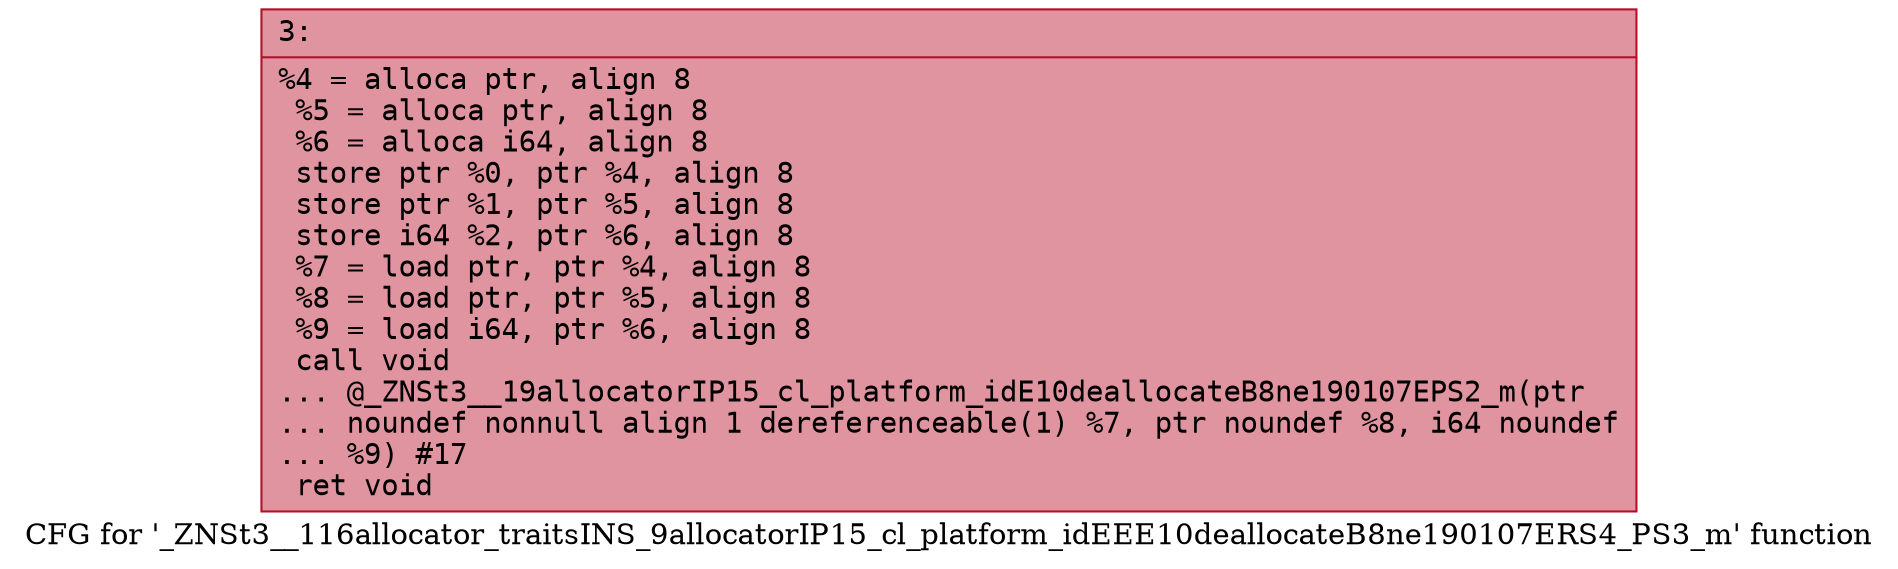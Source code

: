 digraph "CFG for '_ZNSt3__116allocator_traitsINS_9allocatorIP15_cl_platform_idEEE10deallocateB8ne190107ERS4_PS3_m' function" {
	label="CFG for '_ZNSt3__116allocator_traitsINS_9allocatorIP15_cl_platform_idEEE10deallocateB8ne190107ERS4_PS3_m' function";

	Node0x6000006354f0 [shape=record,color="#b70d28ff", style=filled, fillcolor="#b70d2870" fontname="Courier",label="{3:\l|  %4 = alloca ptr, align 8\l  %5 = alloca ptr, align 8\l  %6 = alloca i64, align 8\l  store ptr %0, ptr %4, align 8\l  store ptr %1, ptr %5, align 8\l  store i64 %2, ptr %6, align 8\l  %7 = load ptr, ptr %4, align 8\l  %8 = load ptr, ptr %5, align 8\l  %9 = load i64, ptr %6, align 8\l  call void\l... @_ZNSt3__19allocatorIP15_cl_platform_idE10deallocateB8ne190107EPS2_m(ptr\l... noundef nonnull align 1 dereferenceable(1) %7, ptr noundef %8, i64 noundef\l... %9) #17\l  ret void\l}"];
}
